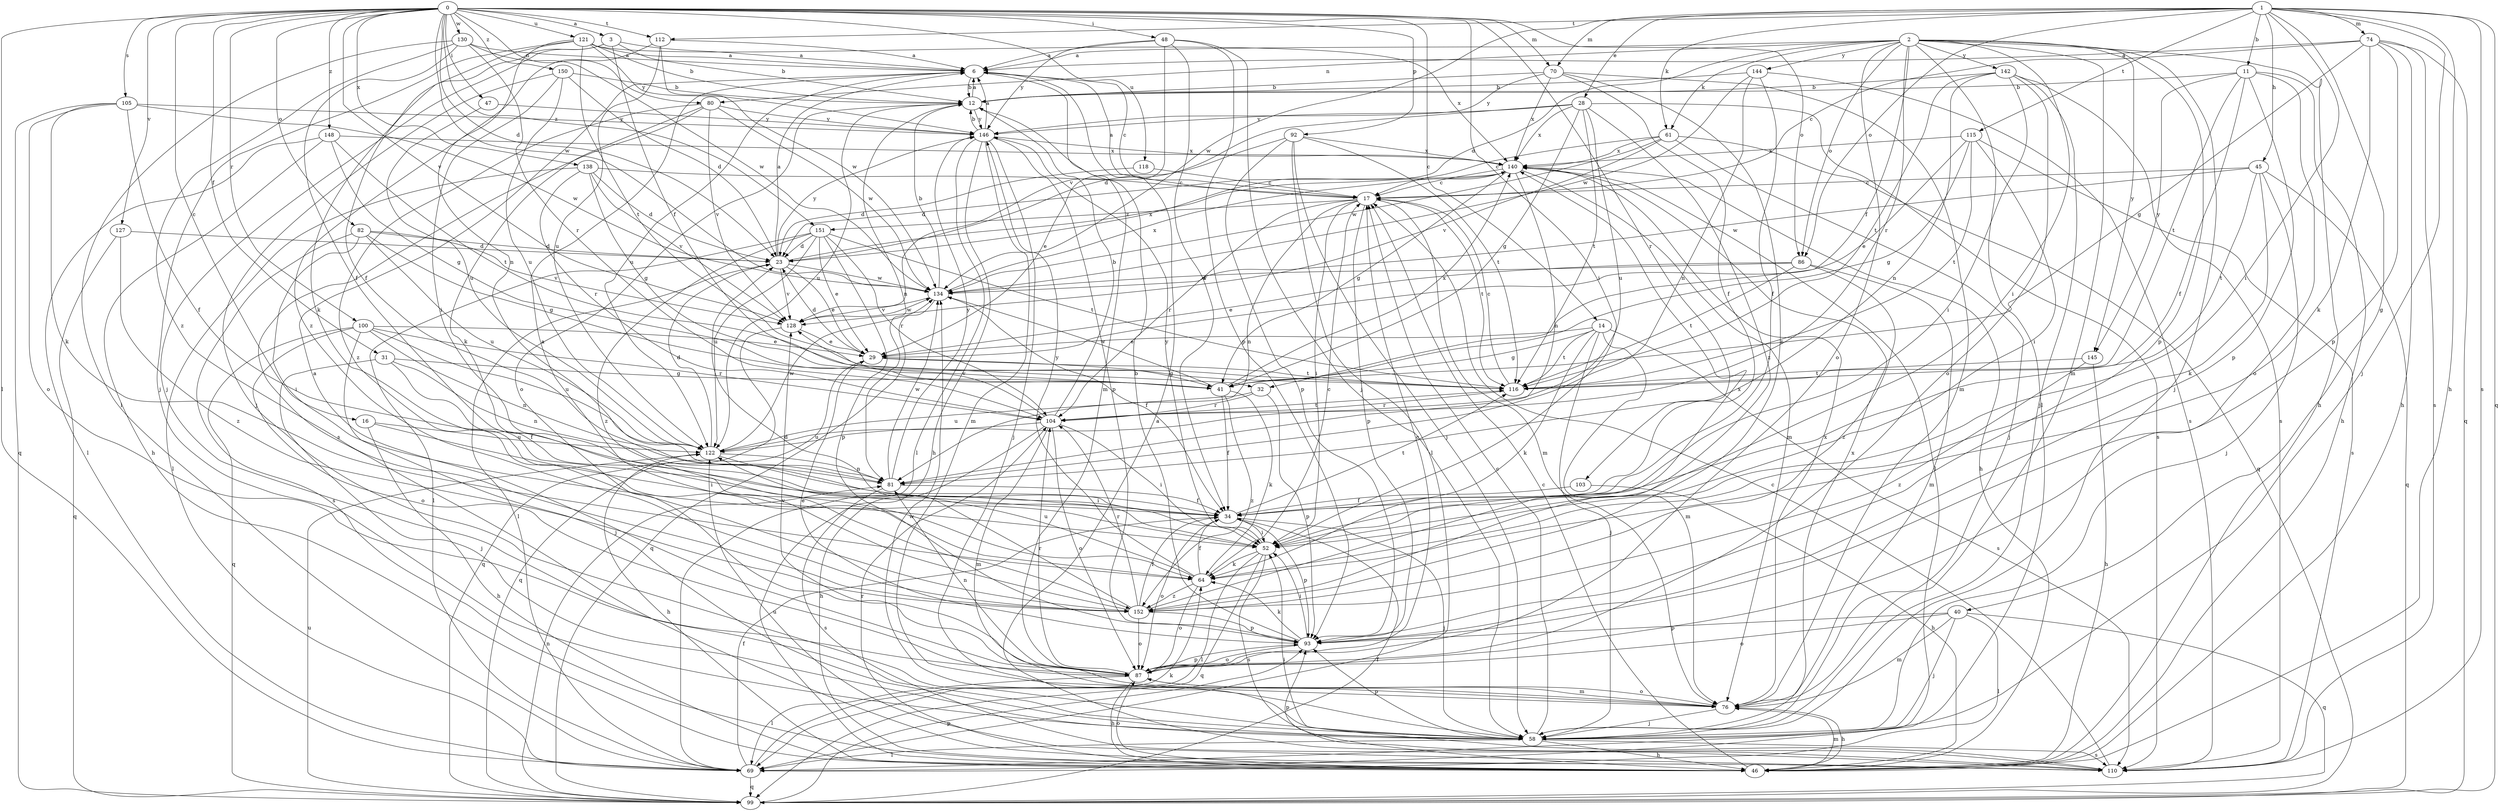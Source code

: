 strict digraph  {
0;
1;
2;
3;
6;
11;
12;
14;
16;
17;
23;
28;
29;
31;
32;
34;
40;
41;
45;
46;
47;
48;
52;
58;
61;
64;
69;
70;
74;
76;
80;
81;
82;
86;
87;
92;
93;
99;
100;
103;
104;
105;
110;
112;
115;
116;
118;
121;
122;
127;
128;
130;
134;
138;
140;
142;
144;
145;
146;
148;
150;
151;
152;
0 -> 3  [label=a];
0 -> 14  [label=c];
0 -> 16  [label=c];
0 -> 23  [label=d];
0 -> 31  [label=f];
0 -> 47  [label=i];
0 -> 48  [label=i];
0 -> 52  [label=i];
0 -> 69  [label=l];
0 -> 70  [label=m];
0 -> 80  [label=n];
0 -> 82  [label=o];
0 -> 86  [label=o];
0 -> 92  [label=p];
0 -> 100  [label=r];
0 -> 103  [label=r];
0 -> 105  [label=s];
0 -> 112  [label=t];
0 -> 118  [label=u];
0 -> 121  [label=u];
0 -> 127  [label=v];
0 -> 128  [label=v];
0 -> 130  [label=w];
0 -> 134  [label=w];
0 -> 138  [label=x];
0 -> 148  [label=z];
0 -> 150  [label=z];
0 -> 151  [label=z];
1 -> 11  [label=b];
1 -> 28  [label=e];
1 -> 40  [label=g];
1 -> 45  [label=h];
1 -> 46  [label=h];
1 -> 52  [label=i];
1 -> 58  [label=j];
1 -> 61  [label=k];
1 -> 70  [label=m];
1 -> 74  [label=m];
1 -> 86  [label=o];
1 -> 99  [label=q];
1 -> 110  [label=s];
1 -> 112  [label=t];
1 -> 115  [label=t];
1 -> 134  [label=w];
2 -> 6  [label=a];
2 -> 23  [label=d];
2 -> 32  [label=f];
2 -> 46  [label=h];
2 -> 52  [label=i];
2 -> 58  [label=j];
2 -> 61  [label=k];
2 -> 69  [label=l];
2 -> 76  [label=m];
2 -> 80  [label=n];
2 -> 86  [label=o];
2 -> 87  [label=o];
2 -> 93  [label=p];
2 -> 104  [label=r];
2 -> 142  [label=y];
2 -> 144  [label=y];
2 -> 145  [label=y];
3 -> 6  [label=a];
3 -> 12  [label=b];
3 -> 32  [label=f];
3 -> 58  [label=j];
3 -> 64  [label=k];
6 -> 12  [label=b];
6 -> 17  [label=c];
6 -> 76  [label=m];
6 -> 122  [label=u];
11 -> 12  [label=b];
11 -> 34  [label=f];
11 -> 46  [label=h];
11 -> 87  [label=o];
11 -> 93  [label=p];
11 -> 116  [label=t];
11 -> 145  [label=y];
12 -> 6  [label=a];
12 -> 81  [label=n];
12 -> 87  [label=o];
12 -> 122  [label=u];
12 -> 146  [label=y];
14 -> 29  [label=e];
14 -> 41  [label=g];
14 -> 58  [label=j];
14 -> 64  [label=k];
14 -> 76  [label=m];
14 -> 110  [label=s];
14 -> 116  [label=t];
16 -> 46  [label=h];
16 -> 52  [label=i];
16 -> 122  [label=u];
17 -> 6  [label=a];
17 -> 52  [label=i];
17 -> 76  [label=m];
17 -> 81  [label=n];
17 -> 93  [label=p];
17 -> 104  [label=r];
17 -> 116  [label=t];
17 -> 151  [label=z];
23 -> 6  [label=a];
23 -> 29  [label=e];
23 -> 69  [label=l];
23 -> 128  [label=v];
23 -> 134  [label=w];
23 -> 140  [label=x];
23 -> 146  [label=y];
28 -> 23  [label=d];
28 -> 41  [label=g];
28 -> 110  [label=s];
28 -> 116  [label=t];
28 -> 122  [label=u];
28 -> 140  [label=x];
28 -> 146  [label=y];
28 -> 152  [label=z];
29 -> 23  [label=d];
29 -> 41  [label=g];
29 -> 99  [label=q];
29 -> 116  [label=t];
31 -> 34  [label=f];
31 -> 41  [label=g];
31 -> 58  [label=j];
31 -> 81  [label=n];
32 -> 93  [label=p];
32 -> 104  [label=r];
32 -> 122  [label=u];
34 -> 52  [label=i];
34 -> 58  [label=j];
34 -> 87  [label=o];
34 -> 93  [label=p];
34 -> 116  [label=t];
40 -> 58  [label=j];
40 -> 69  [label=l];
40 -> 76  [label=m];
40 -> 87  [label=o];
40 -> 93  [label=p];
40 -> 99  [label=q];
41 -> 34  [label=f];
41 -> 64  [label=k];
41 -> 134  [label=w];
41 -> 140  [label=x];
41 -> 152  [label=z];
45 -> 17  [label=c];
45 -> 58  [label=j];
45 -> 64  [label=k];
45 -> 99  [label=q];
45 -> 116  [label=t];
45 -> 134  [label=w];
46 -> 17  [label=c];
46 -> 76  [label=m];
46 -> 87  [label=o];
46 -> 93  [label=p];
46 -> 104  [label=r];
47 -> 122  [label=u];
47 -> 146  [label=y];
48 -> 6  [label=a];
48 -> 34  [label=f];
48 -> 58  [label=j];
48 -> 93  [label=p];
48 -> 128  [label=v];
48 -> 146  [label=y];
52 -> 64  [label=k];
52 -> 69  [label=l];
52 -> 99  [label=q];
52 -> 110  [label=s];
52 -> 146  [label=y];
58 -> 17  [label=c];
58 -> 46  [label=h];
58 -> 69  [label=l];
58 -> 93  [label=p];
58 -> 110  [label=s];
58 -> 134  [label=w];
58 -> 140  [label=x];
61 -> 17  [label=c];
61 -> 58  [label=j];
61 -> 99  [label=q];
61 -> 128  [label=v];
61 -> 134  [label=w];
61 -> 140  [label=x];
64 -> 17  [label=c];
64 -> 34  [label=f];
64 -> 87  [label=o];
64 -> 122  [label=u];
64 -> 146  [label=y];
64 -> 152  [label=z];
69 -> 34  [label=f];
69 -> 64  [label=k];
69 -> 99  [label=q];
70 -> 12  [label=b];
70 -> 34  [label=f];
70 -> 76  [label=m];
70 -> 140  [label=x];
70 -> 146  [label=y];
70 -> 152  [label=z];
74 -> 6  [label=a];
74 -> 17  [label=c];
74 -> 41  [label=g];
74 -> 46  [label=h];
74 -> 64  [label=k];
74 -> 93  [label=p];
74 -> 99  [label=q];
74 -> 110  [label=s];
76 -> 46  [label=h];
76 -> 58  [label=j];
76 -> 87  [label=o];
76 -> 140  [label=x];
80 -> 64  [label=k];
80 -> 110  [label=s];
80 -> 128  [label=v];
80 -> 134  [label=w];
80 -> 146  [label=y];
80 -> 152  [label=z];
81 -> 34  [label=f];
81 -> 110  [label=s];
81 -> 134  [label=w];
81 -> 146  [label=y];
82 -> 23  [label=d];
82 -> 41  [label=g];
82 -> 52  [label=i];
82 -> 110  [label=s];
82 -> 122  [label=u];
82 -> 128  [label=v];
86 -> 29  [label=e];
86 -> 76  [label=m];
86 -> 116  [label=t];
86 -> 134  [label=w];
86 -> 152  [label=z];
87 -> 6  [label=a];
87 -> 17  [label=c];
87 -> 46  [label=h];
87 -> 69  [label=l];
87 -> 76  [label=m];
87 -> 81  [label=n];
87 -> 93  [label=p];
87 -> 104  [label=r];
87 -> 128  [label=v];
92 -> 29  [label=e];
92 -> 58  [label=j];
92 -> 69  [label=l];
92 -> 93  [label=p];
92 -> 116  [label=t];
92 -> 140  [label=x];
93 -> 12  [label=b];
93 -> 29  [label=e];
93 -> 52  [label=i];
93 -> 64  [label=k];
93 -> 87  [label=o];
99 -> 34  [label=f];
99 -> 81  [label=n];
99 -> 93  [label=p];
99 -> 122  [label=u];
100 -> 29  [label=e];
100 -> 58  [label=j];
100 -> 81  [label=n];
100 -> 87  [label=o];
100 -> 99  [label=q];
100 -> 104  [label=r];
100 -> 122  [label=u];
103 -> 34  [label=f];
103 -> 46  [label=h];
104 -> 12  [label=b];
104 -> 46  [label=h];
104 -> 52  [label=i];
104 -> 76  [label=m];
104 -> 87  [label=o];
104 -> 116  [label=t];
104 -> 122  [label=u];
104 -> 128  [label=v];
105 -> 34  [label=f];
105 -> 64  [label=k];
105 -> 87  [label=o];
105 -> 99  [label=q];
105 -> 134  [label=w];
105 -> 146  [label=y];
110 -> 6  [label=a];
110 -> 17  [label=c];
110 -> 52  [label=i];
110 -> 122  [label=u];
112 -> 6  [label=a];
112 -> 122  [label=u];
112 -> 134  [label=w];
112 -> 152  [label=z];
115 -> 29  [label=e];
115 -> 41  [label=g];
115 -> 52  [label=i];
115 -> 110  [label=s];
115 -> 116  [label=t];
115 -> 140  [label=x];
116 -> 17  [label=c];
116 -> 104  [label=r];
118 -> 17  [label=c];
118 -> 23  [label=d];
121 -> 6  [label=a];
121 -> 12  [label=b];
121 -> 34  [label=f];
121 -> 58  [label=j];
121 -> 81  [label=n];
121 -> 116  [label=t];
121 -> 140  [label=x];
121 -> 146  [label=y];
122 -> 23  [label=d];
122 -> 46  [label=h];
122 -> 52  [label=i];
122 -> 81  [label=n];
122 -> 134  [label=w];
127 -> 23  [label=d];
127 -> 99  [label=q];
127 -> 152  [label=z];
128 -> 29  [label=e];
128 -> 99  [label=q];
128 -> 134  [label=w];
130 -> 6  [label=a];
130 -> 34  [label=f];
130 -> 69  [label=l];
130 -> 104  [label=r];
130 -> 134  [label=w];
130 -> 152  [label=z];
134 -> 12  [label=b];
134 -> 34  [label=f];
134 -> 99  [label=q];
134 -> 128  [label=v];
134 -> 140  [label=x];
138 -> 17  [label=c];
138 -> 23  [label=d];
138 -> 41  [label=g];
138 -> 69  [label=l];
138 -> 104  [label=r];
138 -> 128  [label=v];
140 -> 17  [label=c];
140 -> 23  [label=d];
140 -> 41  [label=g];
140 -> 46  [label=h];
140 -> 69  [label=l];
140 -> 76  [label=m];
140 -> 81  [label=n];
142 -> 12  [label=b];
142 -> 52  [label=i];
142 -> 58  [label=j];
142 -> 81  [label=n];
142 -> 87  [label=o];
142 -> 110  [label=s];
142 -> 116  [label=t];
144 -> 12  [label=b];
144 -> 34  [label=f];
144 -> 81  [label=n];
144 -> 110  [label=s];
144 -> 134  [label=w];
145 -> 46  [label=h];
145 -> 116  [label=t];
145 -> 152  [label=z];
146 -> 6  [label=a];
146 -> 12  [label=b];
146 -> 46  [label=h];
146 -> 58  [label=j];
146 -> 69  [label=l];
146 -> 76  [label=m];
146 -> 93  [label=p];
146 -> 140  [label=x];
148 -> 41  [label=g];
148 -> 46  [label=h];
148 -> 69  [label=l];
148 -> 116  [label=t];
148 -> 140  [label=x];
150 -> 12  [label=b];
150 -> 23  [label=d];
150 -> 52  [label=i];
150 -> 58  [label=j];
150 -> 122  [label=u];
151 -> 23  [label=d];
151 -> 29  [label=e];
151 -> 69  [label=l];
151 -> 93  [label=p];
151 -> 104  [label=r];
151 -> 116  [label=t];
151 -> 122  [label=u];
151 -> 152  [label=z];
152 -> 6  [label=a];
152 -> 23  [label=d];
152 -> 34  [label=f];
152 -> 87  [label=o];
152 -> 93  [label=p];
152 -> 104  [label=r];
152 -> 140  [label=x];
}
